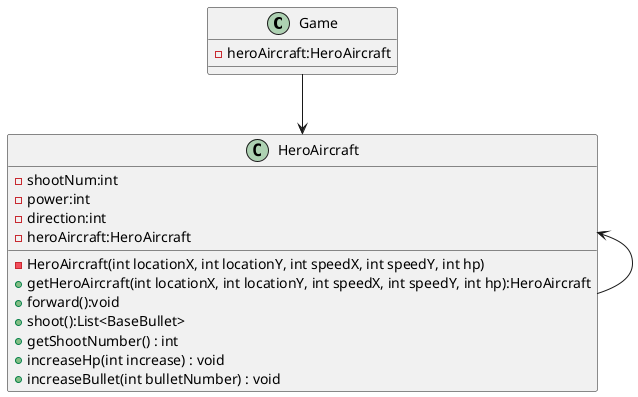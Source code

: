 @startuml
'https://plantuml.com/class-diagram


Game --> HeroAircraft

class Game{
    - heroAircraft:HeroAircraft
}

class HeroAircraft {
    - shootNum:int
    - power:int
    - direction:int
    - heroAircraft:HeroAircraft
    - HeroAircraft(int locationX, int locationY, int speedX, int speedY, int hp)
    + getHeroAircraft(int locationX, int locationY, int speedX, int speedY, int hp):HeroAircraft
    + forward():void
    + shoot():List<BaseBullet>
    + getShootNumber() : int
    + increaseHp(int increase) : void
    + increaseBullet(int bulletNumber) : void
}

HeroAircraft <-- HeroAircraft
@enduml